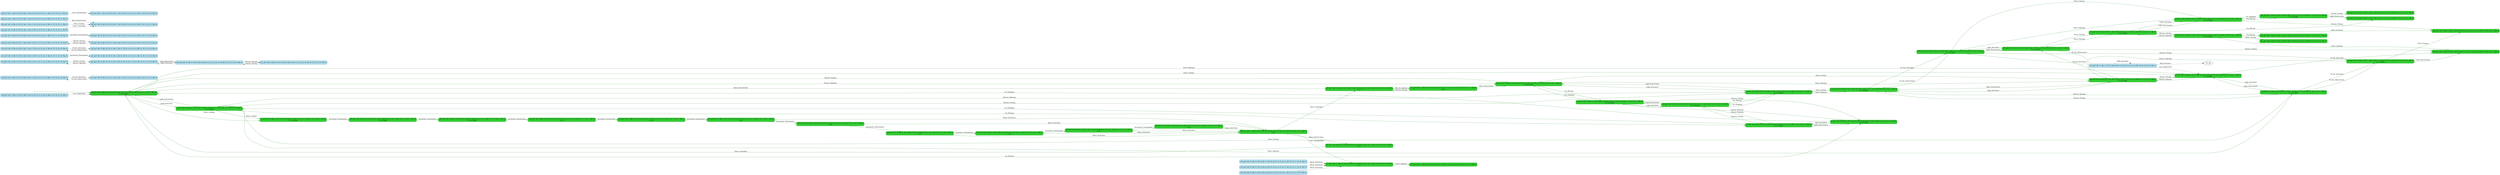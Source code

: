 digraph g {

	rankdir="LR"

	__invisible__[shape="point", color="forestgreen"]
	c0_q2[label="c0_q2 ≝ AC=0, Be=0, CS=0, De=0, Do=0, Gl=0, Li=0, Lo=0, Mv=0, Tr=0, Us=1, Wa=0\nV=13 (CXP)", shape="box", style="rounded, filled", color="forestgreen", fillcolor="limegreen", penwidth=3] // Initial
	c2_q2[label="c2_q2 ≝ AC=0, Be=0, CS=0, De=0, Do=0, Gl=0, Li=1, Lo=0, Mv=0, Tr=0, Us=1, Wa=0\nV=13 (CXP)", shape="box", style="rounded, filled", color="forestgreen", fillcolor="limegreen"]
	c3_q0[label="c3_q0 ≝ AC=0, Be=0, CS=0, De=0, Do=0, Gl=0, Li=1, Lo=0, Mv=1, Tr=0, Us=1, Wa=0\nV=13 (CXP)", shape="box", style="rounded, filled", color="forestgreen", fillcolor="limegreen"]
	c32_q4[label="c32_q4 ≝ AC=0, Be=0, CS=0, De=0, Do=0, Gl=1, Li=1, Lo=0, Mv=1, Tr=0, Us=1, Wa=0\nV=12 (CXP)", shape="box", style="rounded, filled", color="forestgreen", fillcolor="limegreen"]
	c8_q0[label="c8_q0 ≝ AC=0, Be=0, CS=0, De=0, Do=0, Gl=1, Li=1, Lo=0, Mv=0, Tr=0, Us=1, Wa=0\nV=12 (CXP)", shape="box", style="rounded, filled", color="forestgreen", fillcolor="limegreen"]
	c23_q0[label="c23_q0 ≝ AC=0, Be=0, CS=0, De=0, Do=1, Gl=1, Li=1, Lo=0, Mv=0, Tr=0, Us=1, Wa=0\nV=12 (CXP)", shape="box", style="rounded, filled", color="forestgreen", fillcolor="limegreen"]
	c18_q0[label="c18_q0 ≝ AC=0, Be=0, CS=0, De=0, Do=1, Gl=1, Li=0, Lo=0, Mv=0, Tr=0, Us=1, Wa=0\nV=12 (CXP)", shape="box", style="rounded, filled", color="forestgreen", fillcolor="limegreen"]
	c9_q0[label="c9_q0 ≝ AC=0, Be=0, CS=0, De=0, Do=0, Gl=1, Li=0, Lo=0, Mv=0, Tr=0, Us=1, Wa=0\nV=12 (CXP)", shape="box", style="rounded, filled", color="forestgreen", fillcolor="limegreen"]
	c15_q0[label="c15_q0 ≝ AC=0, Be=0, CS=0, De=0, Do=0, Gl=1, Li=0, Lo=0, Mv=1, Tr=0, Us=1, Wa=0\nV=12 (CXP)", shape="box", style="rounded, filled", color="forestgreen", fillcolor="limegreen"]
	c4_q0[label="c4_q0 ≝ AC=0, Be=0, CS=0, De=0, Do=0, Gl=0, Li=0, Lo=0, Mv=1, Tr=0, Us=1, Wa=0\nV=13 (CXP)", shape="box", style="rounded, filled", color="forestgreen", fillcolor="limegreen"]
	c7_q0[label="c7_q0 ≝ AC=0, Be=0, CS=0, De=0, Do=1, Gl=0, Li=0, Lo=0, Mv=0, Tr=0, Us=1, Wa=0\nV=13 (CXP)", shape="box", style="rounded, filled", color="forestgreen", fillcolor="limegreen"]
	c61_q0[label="c61_q0 ≝ AC=0, Be=0, CS=1, De=0, Do=1, Gl=0, Li=0, Lo=0, Mv=0, Tr=0, Us=1, Wa=0", shape="box", style="rounded, filled", color="forestgreen", fillcolor="limegreen"]
	c6_q0[label="c6_q0 ≝ AC=0, Be=0, CS=0, De=0, Do=1, Gl=0, Li=1, Lo=0, Mv=0, Tr=0, Us=1, Wa=0\nV=13 (CXP)", shape="box", style="rounded, filled", color="forestgreen", fillcolor="limegreen"]
	c45_q0[label="c45_q0 ≝ AC=0, Be=0, CS=1, De=0, Do=1, Gl=0, Li=1, Lo=0, Mv=0, Tr=0, Us=1, Wa=0\nV=13 (CXP)", shape="box", style="rounded, filled", color="forestgreen", fillcolor="limegreen"]
	c30_q4[label="c30_q4 ≝ AC=0, Be=0, CS=1, De=0, Do=1, Gl=1, Li=1, Lo=0, Mv=0, Tr=0, Us=1, Wa=0\nV=12 (CXP)", shape="box", style="rounded, filled", color="forestgreen", fillcolor="limegreen"]
	c43_q4[label="c43_q4 ≝ AC=0, Be=0, CS=1, De=0, Do=0, Gl=1, Li=1, Lo=0, Mv=0, Tr=0, Us=1, Wa=0\nV=12 (CXP)", shape="box", style="rounded, filled", color="forestgreen", fillcolor="limegreen"]
	c37_q4[label="c37_q4 ≝ AC=0, Be=0, CS=1, De=0, Do=0, Gl=1, Li=0, Lo=0, Mv=0, Tr=0, Us=1, Wa=0\nV=12 (CXP)", shape="box", style="rounded, filled", color="forestgreen", fillcolor="limegreen"]
	c34_q4[label="c34_q4 ≝ AC=0, Be=0, CS=1, De=0, Do=1, Gl=1, Li=0, Lo=0, Mv=0, Tr=0, Us=1, Wa=0\nV=12 (CXP)", shape="box", style="rounded, filled", color="forestgreen", fillcolor="limegreen"]
	c47_q2[label="c47_q2 ≝ AC=0, Be=0, CS=1, De=0, Do=0, Gl=0, Li=0, Lo=0, Mv=0, Tr=0, Us=1, Wa=0\nV=13 (CXP)", shape="box", style="rounded, filled", color="forestgreen", fillcolor="limegreen"]
	c62_q2[label="c62_q2 ≝ AC=0, Be=0, CS=1, De=0, Do=0, Gl=0, Li=1, Lo=0, Mv=0, Tr=0, Us=1, Wa=0", shape="box", style="rounded, filled", color="forestgreen", fillcolor="limegreen"]
	c64_q0[label="c64_q0 ≝ AC=0, Be=0, CS=1, De=0, Do=0, Gl=0, Li=0, Lo=0, Mv=1, Tr=0, Us=1, Wa=0", shape="box", style="rounded, filled", color="forestgreen", fillcolor="limegreen"]
	c65_q0[label="c65_q0 ≝ AC=0, Be=0, CS=1, De=0, Do=0, Gl=0, Li=0, Lo=1, Mv=0, Tr=1, Us=1, Wa=0", shape="box", style="rounded, filled", color="forestgreen", fillcolor="limegreen"]
	c63_q4[label="c63_q4 ≝ AC=0, Be=0, CS=1, De=0, Do=0, Gl=1, Li=0, Lo=0, Mv=1, Tr=0, Us=1, Wa=0", shape="box", style="rounded, filled", color="forestgreen", fillcolor="limegreen"]
	c44_q0[label="c44_q0 ≝ AC=0, Be=0, CS=1, De=0, Do=0, Gl=1, Li=1, Lo=0, Mv=1, Tr=0, Us=1, Wa=0\nV=12 (CXP)", shape="box", style="rounded, filled", color="forestgreen", fillcolor="limegreen"]
	c66_q4[label="c66_q4 ≝ AC=0, Be=0, CS=1, De=0, Do=0, Gl=0, Li=1, Lo=0, Mv=1, Tr=0, Us=1, Wa=0", shape="box", style="rounded, filled", color="forestgreen", fillcolor="limegreen"]
	c5_q0[label="c5_q0 ≝ AC=0, Be=0, CS=0, De=0, Do=0, Gl=0, Li=0, Lo=1, Mv=0, Tr=1, Us=1, Wa=0\nV=14 (CXP)", shape="box", style="rounded, filled", color="forestgreen", fillcolor="limegreen"]
	c40_q4[label="c40_q4 ≝ AC=0, Be=0, CS=0, De=1, Do=0, Gl=0, Li=0, Lo=1, Mv=0, Tr=1, Us=1, Wa=0\nV=13 (CXP)", shape="box", style="rounded, filled", color="forestgreen", fillcolor="limegreen"]
	c46_q0[label="c46_q0 ≝ AC=0, Be=0, CS=0, De=2, Do=0, Gl=0, Li=0, Lo=1, Mv=0, Tr=1, Us=1, Wa=0\nV=12 (CXP)", shape="box", style="rounded, filled", color="forestgreen", fillcolor="limegreen"]
	c53_q4[label="c53_q4 ≝ AC=0, Be=0, CS=0, De=3, Do=0, Gl=0, Li=0, Lo=1, Mv=0, Tr=1, Us=1, Wa=0\nV=11", shape="box", style="rounded, filled", color="forestgreen", fillcolor="limegreen"]
	c54_q0[label="c54_q0 ≝ AC=0, Be=0, CS=0, De=4, Do=0, Gl=0, Li=0, Lo=1, Mv=0, Tr=1, Us=1, Wa=0\nV=10", shape="box", style="rounded, filled", color="forestgreen", fillcolor="limegreen"]
	c55_q4[label="c55_q4 ≝ AC=0, Be=0, CS=0, De=5, Do=0, Gl=0, Li=0, Lo=1, Mv=0, Tr=1, Us=1, Wa=0\nV=9", shape="box", style="rounded, filled", color="forestgreen", fillcolor="limegreen"]
	c56_q0[label="c56_q0 ≝ AC=0, Be=0, CS=0, De=6, Do=0, Gl=0, Li=0, Lo=1, Mv=0, Tr=1, Us=1, Wa=0\nV=8", shape="box", style="rounded, filled", color="forestgreen", fillcolor="limegreen"]
	c58_q4[label="c58_q4 ≝ AC=0, Be=0, CS=0, De=7, Do=0, Gl=0, Li=0, Lo=1, Mv=0, Tr=1, Us=1, Wa=0\nV=7", shape="box", style="rounded, filled", color="forestgreen", fillcolor="limegreen"]
	c59_q0[label="c59_q0 ≝ AC=0, Be=0, CS=0, De=8, Do=0, Gl=0, Li=0, Lo=1, Mv=0, Tr=1, Us=1, Wa=0\nV=6", shape="box", style="rounded, filled", color="forestgreen", fillcolor="limegreen"]
	c25_q0[label="c25_q0 ≝ AC=0, Be=0, CS=0, De=9, Do=0, Gl=0, Li=0, Lo=1, Mv=0, Tr=1, Us=1, Wa=0\nV=5", shape="box", style="rounded, filled", color="forestgreen", fillcolor="limegreen"]
	c26_q1[label="c26_q1 ≝ AC=1, Be=0, CS=0, De=0, Do=0, Gl=0, Li=0, Lo=1, Mv=0, Tr=0, Us=1, Wa=0\nV=8", shape="box", style="rounded, filled", color="forestgreen", fillcolor="limegreen"]
	c51_q1[label="c51_q1 ≝ AC=0, Be=0, CS=0, De=0, Do=0, Gl=0, Li=0, Lo=1, Mv=0, Tr=0, Us=1, Wa=0\nV=7", shape="box", style="rounded, filled", color="forestgreen", fillcolor="limegreen"]
	c27_q0[label="c27_q0 ≝ AC=1, Be=0, CS=0, De=0, Do=0, Gl=0, Li=0, Lo=0, Mv=0, Tr=0, Us=1, Wa=0\nV=7", shape="box", style="rounded, filled", color="forestgreen", fillcolor="limegreen"]
	c12_q0[label="c12_q0 ≝ AC=1, Be=0, CS=0, De=0, Do=0, Gl=1, Li=0, Lo=0, Mv=0, Tr=0, Us=1, Wa=0\nV=6", shape="box", style="rounded, filled", color="forestgreen", fillcolor="limegreen"]
	c11_q0[label="c11_q0 ≝ AC=1, Be=0, CS=0, De=0, Do=0, Gl=0, Li=0, Lo=1, Mv=0, Tr=0, Us=0, Wa=0\nV=7", shape="box", style="rounded, filled", color="forestgreen", fillcolor="limegreen"]
	c57_q4[label="c57_q4 ≝ AC=1, Be=0, CS=0, De=0, Do=1, Gl=0, Li=0, Lo=1, Mv=0, Tr=0, Us=0, Wa=0", shape="box", style="rounded, filled", color="forestgreen", fillcolor="limegreen"]
	c60_q0[label="c60_q0 ≝ AC=0, Be=0, CS=0, De=10, Do=0, Gl=0, Li=0, Lo=1, Mv=0, Tr=1, Us=1, Wa=0\nV=4", shape="box", style="rounded, filled", color="forestgreen", fillcolor="limegreen"]
	c10_q0[label="c10_q0 ≝ AC=0, Be=0, CS=0, De=8, Do=0, Gl=0, Li=0, Lo=1, Mv=0, Tr=1, Us=0, Wa=0", shape="box", style="rounded, filled", color="deepskyblue4", fillcolor="lightblue2"]
	c13_q0[label="c13_q0 ≝ AC=1, Be=1, CS=0, De=0, Do=1, Gl=0, Li=0, Lo=0, Mv=0, Tr=0, Us=0, Wa=1", shape="box", style="rounded, filled", color="deepskyblue4", fillcolor="lightblue2"]
	c16_q0[label="c16_q0 ≝ AC=0, Be=0, CS=0, De=0, Do=1, Gl=0, Li=0, Lo=0, Mv=0, Tr=0, Us=0, Wa=0", shape="box", style="rounded, filled", color="deepskyblue4", fillcolor="lightblue2"]
	c17_q0[label="c17_q0 ≝ AC=0, Be=0, CS=1, De=0, Do=1, Gl=0, Li=0, Lo=0, Mv=0, Tr=0, Us=0, Wa=0", shape="box", style="rounded, filled", color="deepskyblue4", fillcolor="lightblue2"]
	c19_q0[label="c19_q0 ≝ AC=0, Be=0, CS=0, De=0, Do=0, Gl=1, Li=1, Lo=0, Mv=0, Tr=0, Us=0, Wa=0", shape="box", style="rounded, filled", color="deepskyblue4", fillcolor="lightblue2"]
	c20_q0[label="c20_q0 ≝ AC=0, Be=0, CS=0, De=0, Do=0, Gl=0, Li=1, Lo=0, Mv=0, Tr=0, Us=0, Wa=0", shape="box", style="rounded, filled", color="deepskyblue4", fillcolor="lightblue2"]
	c21_q0[label="c21_q0 ≝ AC=0, Be=0, CS=0, De=0, Do=0, Gl=0, Li=0, Lo=1, Mv=0, Tr=1, Us=0, Wa=0", shape="box", style="rounded, filled", color="deepskyblue4", fillcolor="lightblue2"]
	c22_q0[label="c22_q0 ≝ AC=0, Be=0, CS=0, De=1, Do=0, Gl=0, Li=0, Lo=1, Mv=0, Tr=1, Us=0, Wa=0", shape="box", style="rounded, filled", color="deepskyblue4", fillcolor="lightblue2"]
	c24_q0[label="c24_q0 ≝ AC=0, Be=0, CS=0, De=0, Do=0, Gl=0, Li=0, Lo=0, Mv=0, Tr=0, Us=0, Wa=0", shape="box", style="rounded, filled", color="deepskyblue4", fillcolor="lightblue2"]
	c28_q0[label="c28_q0 ≝ AC=1, Be=1, CS=0, De=0, Do=0, Gl=0, Li=0, Lo=0, Mv=0, Tr=0, Us=0, Wa=1", shape="box", style="rounded, filled", color="deepskyblue4", fillcolor="lightblue2"]
	c29_q0[label="c29_q0 ≝ AC=0, Be=0, CS=0, De=7, Do=0, Gl=0, Li=0, Lo=1, Mv=0, Tr=1, Us=0, Wa=0", shape="box", style="rounded, filled", color="deepskyblue4", fillcolor="lightblue2"]
	c31_q0[label="c31_q0 ≝ AC=0, Be=0, CS=0, De=0, Do=0, Gl=1, Li=0, Lo=0, Mv=0, Tr=0, Us=0, Wa=0", shape="box", style="rounded, filled", color="deepskyblue4", fillcolor="lightblue2"]
	c33_q4[label="c33_q4 ≝ AC=0, Be=0, CS=0, De=6, Do=0, Gl=0, Li=0, Lo=1, Mv=0, Tr=1, Us=0, Wa=0", shape="box", style="rounded, filled", color="deepskyblue4", fillcolor="lightblue2"]
	c35_q4[label="c35_q4 ≝ AC=0, Be=0, CS=0, De=1, Do=1, Gl=0, Li=0, Lo=0, Mv=0, Tr=0, Us=0, Wa=0", shape="box", style="rounded, filled", color="deepskyblue4", fillcolor="lightblue2"]
	c36_q4[label="c36_q4 ≝ AC=0, Be=0, CS=1, De=1, Do=1, Gl=0, Li=0, Lo=0, Mv=0, Tr=0, Us=0, Wa=0", shape="box", style="rounded, filled", color="deepskyblue4", fillcolor="lightblue2"]
	c38_q4[label="c38_q4 ≝ AC=0, Be=0, CS=1, De=0, Do=0, Gl=1, Li=0, Lo=0, Mv=0, Tr=0, Us=0, Wa=0", shape="box", style="rounded, filled", color="deepskyblue4", fillcolor="lightblue2"]
	c39_q4[label="c39_q4 ≝ AC=0, Be=0, CS=1, De=0, Do=0, Gl=0, Li=0, Lo=0, Mv=0, Tr=0, Us=0, Wa=0", shape="box", style="rounded, filled", color="deepskyblue4", fillcolor="lightblue2"]
	c41_q4[label="c41_q4 ≝ AC=0, Be=0, CS=0, De=4, Do=0, Gl=0, Li=0, Lo=1, Mv=0, Tr=1, Us=0, Wa=0", shape="box", style="rounded, filled", color="deepskyblue4", fillcolor="lightblue2"]
	c42_q4[label="c42_q4 ≝ AC=0, Be=0, CS=0, De=5, Do=0, Gl=0, Li=0, Lo=1, Mv=0, Tr=1, Us=0, Wa=0", shape="box", style="rounded, filled", color="deepskyblue4", fillcolor="lightblue2"]
	c48_q4[label="c48_q4 ≝ AC=1, Be=0, CS=0, De=1, Do=0, Gl=0, Li=0, Lo=0, Mv=0, Tr=0, Us=1, Wa=0", shape="box", style="rounded, filled", color="deepskyblue4", fillcolor="lightblue2"]
	c49_q6[label="c49_q6 ≝ AC=0, Be=0, CS=0, De=1, Do=0, Gl=0, Li=0, Lo=0, Mv=0, Tr=0, Us=1, Wa=0", shape="box", style="rounded, filled", color="deepskyblue4", fillcolor="lightblue2"]
	c50_q4[label="c50_q4 ≝ AC=0, Be=0, CS=0, De=1, Do=1, Gl=0, Li=0, Lo=0, Mv=0, Tr=0, Us=1, Wa=0", shape="box", style="rounded, filled", color="deepskyblue4", fillcolor="lightblue2"]
	c52_q1[label="c52_q1 ≝ AC=1, Be=0, CS=0, De=1, Do=0, Gl=0, Li=0, Lo=1, Mv=0, Tr=0, Us=1, Wa=0", shape="box", style="rounded, filled", color="deepskyblue4", fillcolor="lightblue2"]
	c53_q0[label="c53_q0 ≝ AC=1, Be=0, CS=0, De=1, Do=0, Gl=0, Li=0, Lo=1, Mv=0, Tr=0, Us=0, Wa=0", shape="box", style="rounded, filled", color="deepskyblue4", fillcolor="lightblue2"]
	c54_q5[label="c54_q5 ≝ AC=0, Be=0, CS=0, De=1, Do=0, Gl=0, Li=0, Lo=1, Mv=0, Tr=0, Us=1, Wa=0", shape="box", style="rounded, filled", color="deepskyblue4", fillcolor="lightblue2"]

	__invisible__ -> c0_q2[color="forestgreen"]
	c0_q2 -> c2_q2[label="Light_Activation", color="forestgreen"]
	c2_q2 -> c0_q2[label="Light_Deactivation", color="forestgreen"]
	c2_q2 -> c3_q0[label="Car_Moving", color="forestgreen"]
	c3_q0 -> c2_q2[label="Car_Stopping", color="forestgreen"]
	c3_q0 -> c32_q4[label="Glasses_Opening", color="forestgreen"]
	c32_q4 -> c8_q0[label="Car_Stopping", color="forestgreen"]
	c8_q0 -> c32_q4[label="Car_Moving", color="forestgreen"]
	c8_q0 -> c23_q0[label="Doors_Opening", color="forestgreen"]
	c23_q0 -> c18_q0[label="Light_Deactivation", color="forestgreen"]
	c18_q0 -> c9_q0[label="Doors_Closing", color="forestgreen"]
	c9_q0 -> c15_q0[label="Car_Moving", color="forestgreen"]
	c15_q0 -> c9_q0[label="Car_Stopping", color="forestgreen"]
	c15_q0 -> c32_q4[label="Light_Activation", color="forestgreen"]
	c15_q0 -> c4_q0[label="Glasses_Closing", color="forestgreen"]
	c4_q0 -> c0_q2[label="Car_Stopping", color="forestgreen"]
	c4_q0 -> c15_q0[label="Glasses_Opening", color="forestgreen"]
	c4_q0 -> c3_q0[label="Light_Activation", color="forestgreen"]
	c9_q0 -> c18_q0[label="Doors_Opening", color="forestgreen"]
	c9_q0 -> c0_q2[label="Glasses_Closing", color="forestgreen"]
	c9_q0 -> c8_q0[label="Light_Activation", color="forestgreen"]
	c18_q0 -> c7_q0[label="Glasses_Closing", color="forestgreen"]
	c7_q0 -> c18_q0[label="Glasses_Opening", color="forestgreen"]
	c7_q0 -> c0_q2[label="Doors_Closing", color="forestgreen"]
	c7_q0 -> c61_q0[label="Ch_Sec_Activation", color="forestgreen"]
	c7_q0 -> c6_q0[label="Light_Activation", color="forestgreen"]
	c6_q0 -> c2_q2[label="Doors_Closing", color="forestgreen"]
	c6_q0 -> c45_q0[label="Ch_Sec_Activation", color="forestgreen"]
	c45_q0 -> c6_q0[label="Ch_Sec_Deactivation", color="forestgreen"]
	c45_q0 -> c30_q4[label="Glasses_Opening", color="forestgreen"]
	c30_q4 -> c23_q0[label="Ch_Sec_Deactivation", color="forestgreen"]
	c30_q4 -> c43_q4[label="Doors_Closing", color="forestgreen"]
	c43_q4 -> c37_q4[label="Light_Deactivation", color="forestgreen"]
	c37_q4 -> c43_q4[label="Light_Activation", color="forestgreen"]
	c37_q4 -> c34_q4[label="Doors_Opening", color="forestgreen"]
	c34_q4 -> c18_q0[label="Ch_Sec_Deactivation", color="forestgreen"]
	c34_q4 -> c37_q4[label="Doors_Closing", color="forestgreen"]
	c34_q4 -> c61_q0[label="Glasses_Closing", color="forestgreen"]
	c34_q4 -> c30_q4[label="Light_Activation", color="forestgreen"]
	c37_q4 -> c47_q2[label="Glasses_Closing", color="forestgreen"]
	c47_q2 -> c62_q2[label="Light_Activation", color="forestgreen"]
	c47_q2 -> c64_q0[label="Car_Moving", color="forestgreen"]
	c47_q2 -> c65_q0[label="Doors_Locking", color="forestgreen"]
	c47_q2 -> c61_q0[label="Doors_Opening", color="forestgreen"]
	c47_q2 -> c37_q4[label="Glasses_Opening", color="forestgreen"]
	c37_q4 -> c63_q4[label="Car_Moving", color="forestgreen"]
	c43_q4 -> c44_q0[label="Car_Moving", color="forestgreen"]
	c44_q0 -> c43_q4[label="Car_Stopping", color="forestgreen"]
	c44_q0 -> c66_q4[label="Glasses_Closing", color="forestgreen"]
	c44_q0 -> c63_q4[label="Light_Deactivation", color="forestgreen"]
	c43_q4 -> c30_q4[label="Doors_Opening", color="forestgreen"]
	c43_q4 -> c62_q2[label="Glasses_Closing", color="forestgreen"]
	c30_q4 -> c45_q0[label="Glasses_Closing", color="forestgreen"]
	c30_q4 -> c34_q4[label="Light_Deactivation", color="forestgreen"]
	c45_q0 -> c61_q0[label="Light_Deactivation", color="forestgreen"]
	c45_q0 -> c62_q2[label="Doors_Closing", color="forestgreen"]
	c6_q0 -> c23_q0[label="Glasses_Opening", color="forestgreen"]
	c6_q0 -> c7_q0[label="Light_Deactivation", color="forestgreen"]
	c18_q0 -> c23_q0[label="Light_Activation", color="forestgreen"]
	c18_q0 -> c34_q4[label="Ch_Sec_Activation", color="forestgreen"]
	c23_q0 -> c30_q4[label="Ch_Sec_Activation", color="forestgreen"]
	c23_q0 -> c6_q0[label="Glasses_Closing", color="forestgreen"]
	c23_q0 -> c8_q0[label="Doors_Closing", color="forestgreen"]
	c8_q0 -> c9_q0[label="Light_Deactivation", color="forestgreen"]
	c8_q0 -> c2_q2[label="Glasses_Closing", color="forestgreen"]
	c32_q4 -> c15_q0[label="Light_Deactivation", color="forestgreen"]
	c32_q4 -> c3_q0[label="Glasses_Closing", color="forestgreen"]
	c3_q0 -> c4_q0[label="Light_Deactivation", color="forestgreen"]
	c2_q2 -> c5_q0[label="Doors_Locking", color="forestgreen"]
	c5_q0 -> c40_q4[label="Increment_Chronometer", color="forestgreen"]
	c40_q4 -> c46_q0[label="Increment_Chronometer", color="forestgreen"]
	c46_q0 -> c53_q4[label="Increment_Chronometer", color="forestgreen"]
	c53_q4 -> c54_q0[label="Increment_Chronometer", color="forestgreen"]
	c54_q0 -> c55_q4[label="Increment_Chronometer", color="forestgreen"]
	c55_q4 -> c56_q0[label="Increment_Chronometer", color="forestgreen"]
	c56_q0 -> c58_q4[label="Increment_Chronometer", color="forestgreen"]
	c58_q4 -> c59_q0[label="Increment_Chronometer", color="forestgreen"]
	c59_q0 -> c25_q0[label="Increment_Chronometer", color="forestgreen"]
	c25_q0 -> c26_q1[label="Alarm_Activation", color="forestgreen"]
	c26_q1 -> c51_q1[label="Alarm_Deactivation", color="forestgreen"]
	c51_q1 -> c0_q2[label="Doors_Unlocking", color="forestgreen"]
	c26_q1 -> c27_q0[label="Doors_Unlocking", color="forestgreen"]
	c27_q0 -> c0_q2[label="Alarm_Deactivation", color="forestgreen"]
	c27_q0 -> c12_q0[label="Glasses_Opening", color="forestgreen"]
	c12_q0 -> c9_q0[label="Alarm_Deactivation", color="forestgreen"]
	c12_q0 -> c27_q0[label="Glasses_Closing", color="forestgreen"]
	c26_q1 -> c11_q0[label="User_Unauthorized", color="forestgreen"]
	c11_q0 -> c57_q4[label="Doors_Opening", color="forestgreen"]
	c25_q0 -> c60_q0[label="Increment_Chronometer", color="forestgreen"]
	c60_q0 -> c26_q1[label="Alarm_Activation", color="forestgreen"]
	c59_q0 -> c26_q1[label="Alarm_Activation", color="forestgreen"]
	c58_q4 -> c26_q1[label="Alarm_Activation", color="forestgreen"]
	c56_q0 -> c26_q1[label="Alarm_Activation", color="forestgreen"]
	c55_q4 -> c26_q1[label="Alarm_Activation", color="forestgreen"]
	c2_q2 -> c6_q0[label="Doors_Opening", color="forestgreen"]
	c2_q2 -> c8_q0[label="Glasses_Opening", color="forestgreen"]
	c0_q2 -> c4_q0[label="Car_Moving", color="forestgreen"]
	c0_q2 -> c5_q0[label="Doors_Locking", color="forestgreen"]
	c0_q2 -> c7_q0[label="Doors_Opening", color="forestgreen"]
	c0_q2 -> c9_q0[label="Glasses_Opening", color="forestgreen"]
	c10_q0 -> c11_q0[label="Alarm_Activation", color="black", style="dashed"]
	c13_q0 -> c14_q0[label="Bell_Activation", color="black", style="dashed"]
	c16_q0 -> c17_q0[label="Ch_Sec_Activation", color="black", style="dashed"]
	c17_q0 -> c16_q0[label="Ch_Sec_Deactivation", color="black", style="dashed"]
	c19_q0 -> c20_q0[label="Glasses_Closing", color="black", style="dashed"]
	c20_q0 -> c19_q0[label="Glasses_Opening", color="black", style="dashed"]
	c21_q0 -> c22_q0[label="Increment_Chronometer", color="black", style="dashed"]
	c24_q0 -> c20_q0[label="Light_Activation", color="black", style="dashed"]
	c20_q0 -> c24_q0[label="Light_Deactivation", color="black", style="dashed"]
	c13_q0 -> c7_q0[label="User_Authorized", color="black", style="dashed"]
	c28_q0 -> c0_q2[label="User_Authorized", color="black", style="dashed"]
	c29_q0 -> c11_q0[label="Alarm_Activation", color="black", style="dashed"]
	c13_q0 -> c13_q0[label="Bell_Activation", color="black", style="dashed"]
	c31_q0 -> c24_q0[label="Glasses_Closing", color="black", style="dashed"]
	c24_q0 -> c31_q0[label="Glasses_Opening", color="black", style="dashed"]
	c33_q4 -> c11_q0[label="Alarm_Activation", color="black", style="dashed"]
	c35_q4 -> c36_q4[label="Ch_Sec_Activation", color="black", style="dashed"]
	c36_q4 -> c35_q4[label="Ch_Sec_Deactivation", color="black", style="dashed"]
	c38_q4 -> c39_q4[label="Glasses_Closing", color="black", style="dashed"]
	c39_q4 -> c38_q4[label="Glasses_Opening", color="black", style="dashed"]
	c41_q4 -> c42_q4[label="Increment_Chronometer", color="black", style="dashed"]
	c48_q4 -> c49_q6[label="Alarm_Deactivation", color="black", style="dashed"]
	c50_q4 -> c49_q6[label="Doors_Closing", color="black", style="dashed"]
	c52_q1 -> c53_q0[label="User_Unauthorized", color="black", style="dashed"]
	c54_q5 -> c49_q6[label="Doors_Unlocking", color="black", style="dashed"]

}
